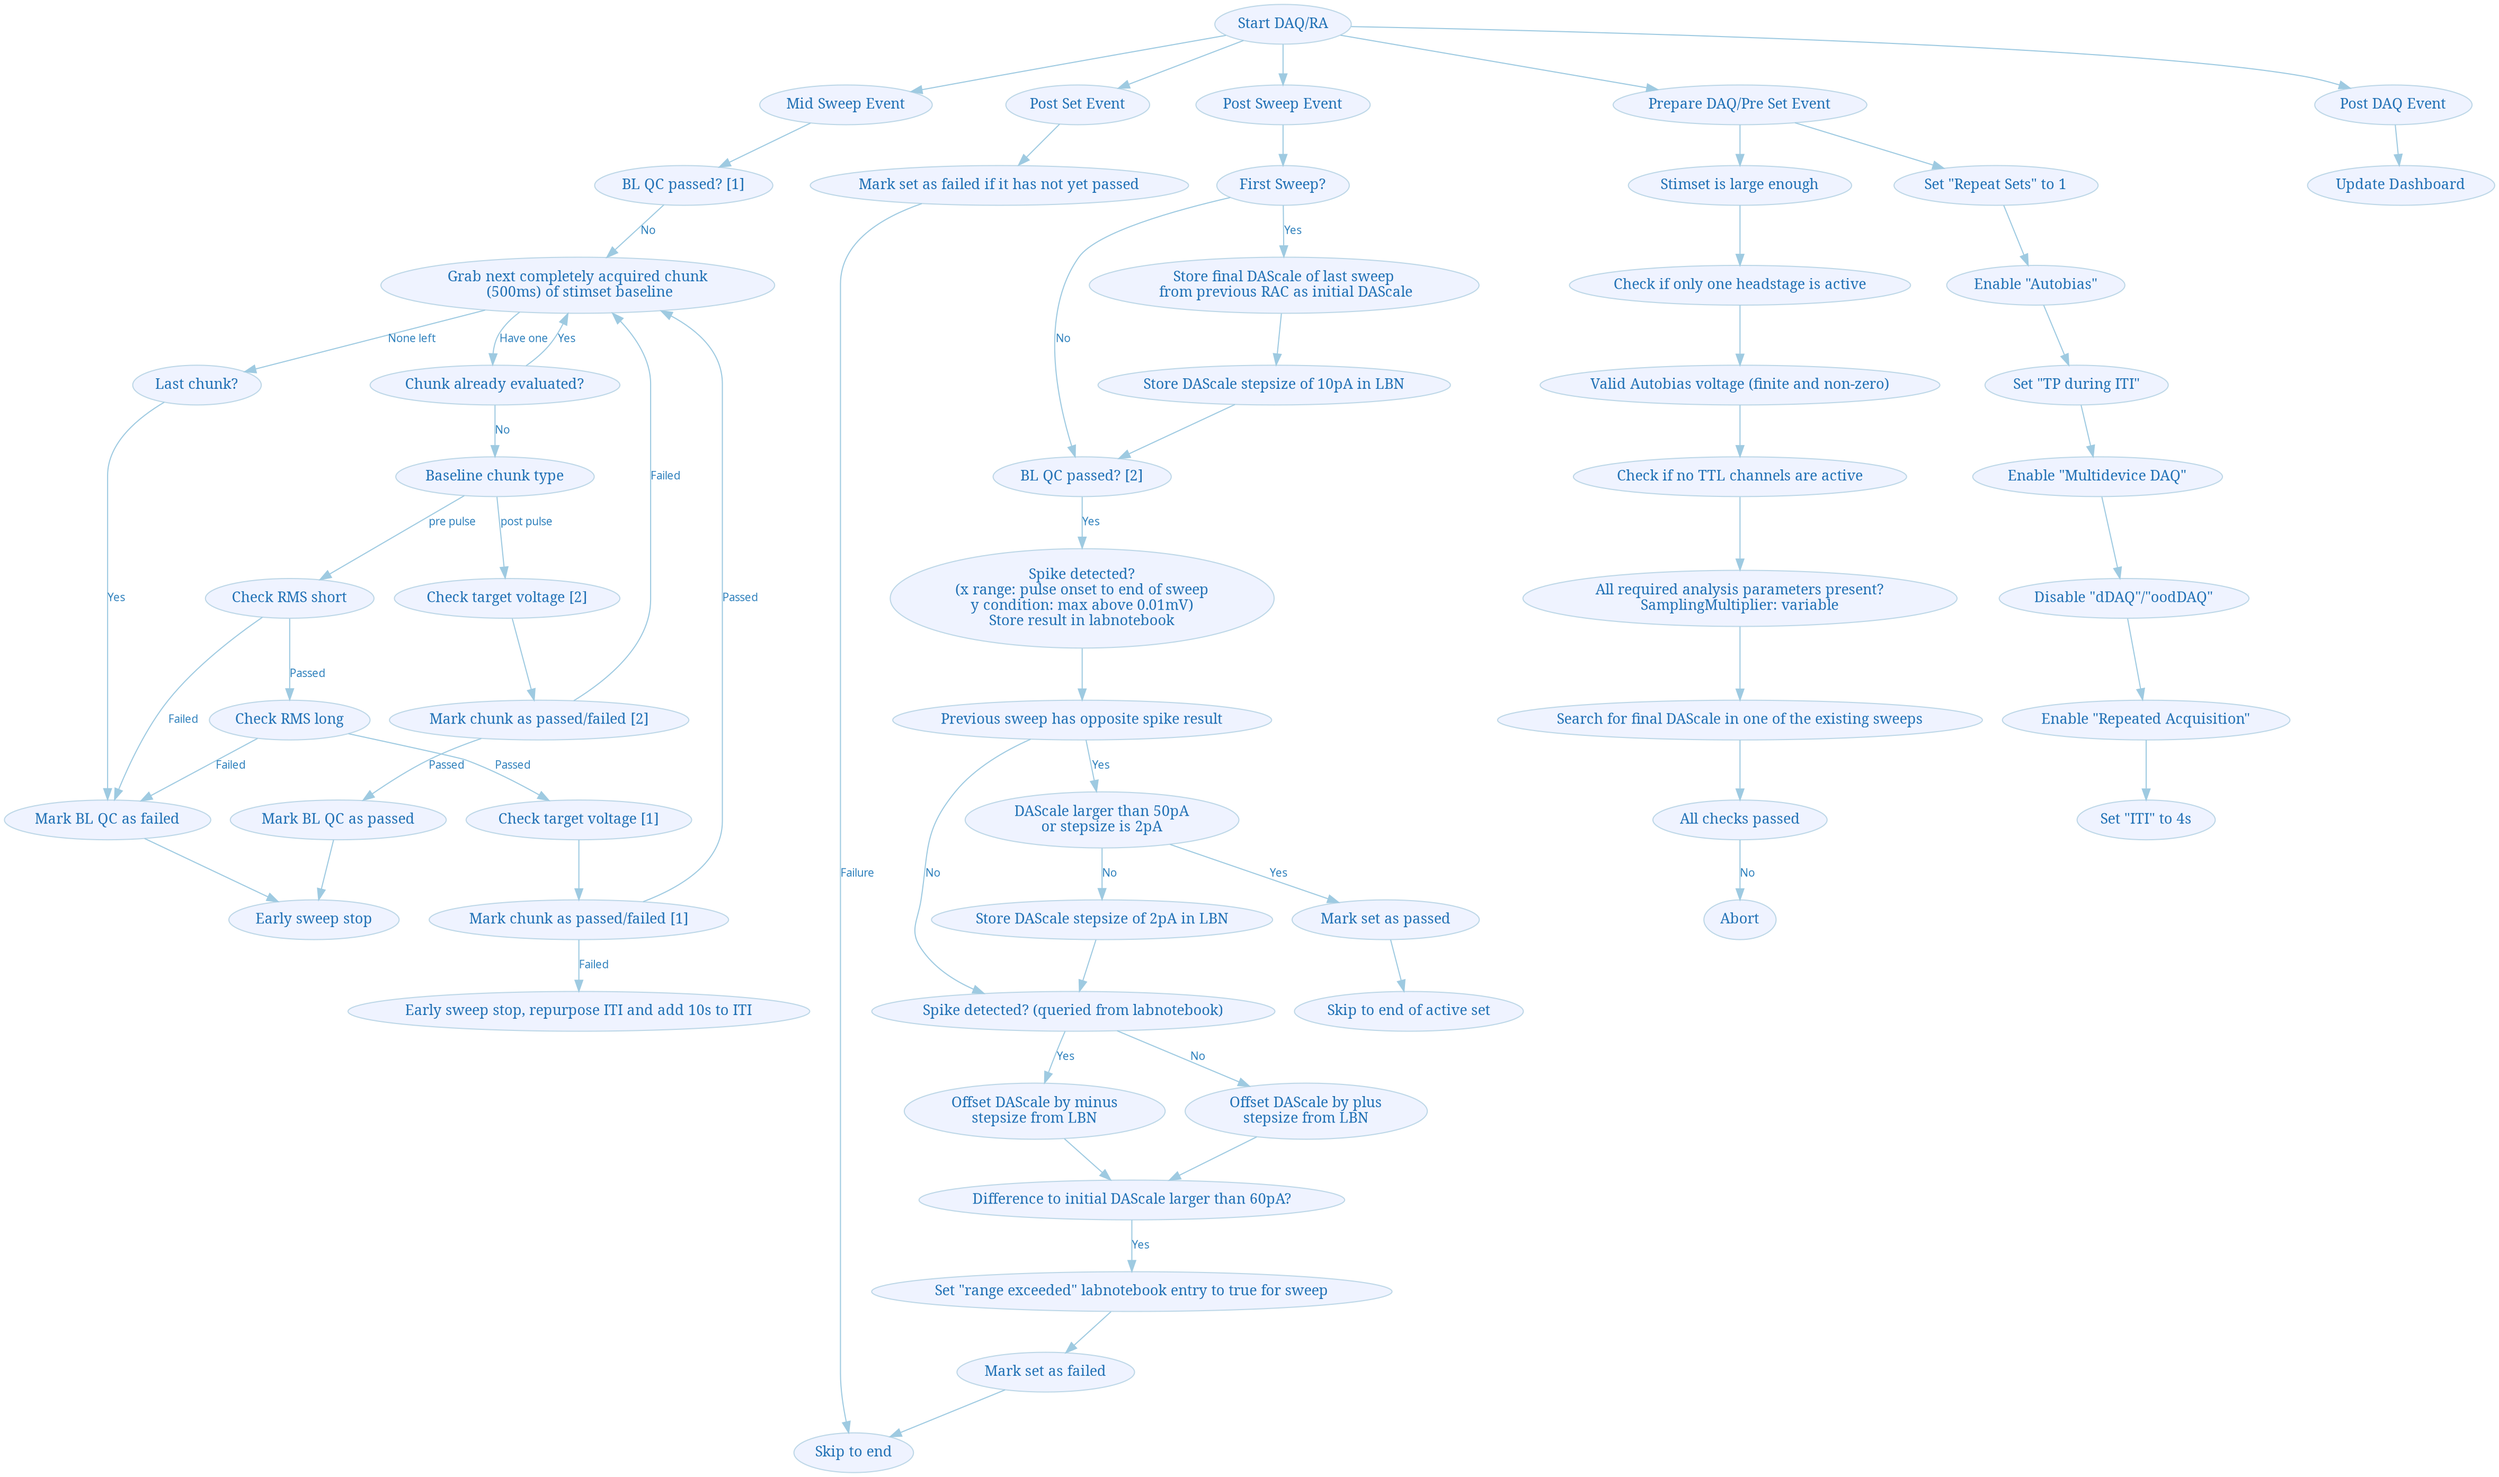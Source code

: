 digraph G {
    fontname="sans-serif";
    penwidth="0.1";
    ratio="0,01";
    center="true";
    compound="true";
    edge [comment="Wildcard edge",
          fontname="sans-serif",
          fontsize=10,
          colorscheme="blues3",
          color=2,
          fontcolor=3];
    node [fontname="serif",
          fontsize=13,
          fillcolor="1",
          colorscheme="blues4",
          color="2",
          fontcolor="4",
          style="filled"];
    "Start DAQ/RA";
    "Mid Sweep Event";
    "Post Set Event";
    "Post Sweep Event";
    "Prepare DAQ/Pre Set Event";
    "Post DAQ Event";
    "Start DAQ/RA" -> "Mid Sweep Event";
    "Start DAQ/RA" -> "Prepare DAQ/Pre Set Event";
    "Start DAQ/RA" -> "Post Set Event";
    "Start DAQ/RA" -> "Post Sweep Event";
    "Start DAQ/RA" -> "Post DAQ Event";
    subgraph cluster_preDAQ {
        color="invis";
        edge [comment="Wildcard node added automatic in EG."];
        node [comment="Wildcard node added automatic in EG."];
        "Abort";
        "Stimset is large enough";
        "Set \"TP during ITI\"";
        "Enable \"Autobias\"";
        "Enable \"Multidevice DAQ\"";
        "Disable \"dDAQ\"/\"oodDAQ\"";
        "Enable \"Repeated Acquisition\"";
        "Valid Autobias voltage (finite and non-zero)";
        "Check if no TTL channels are active";
        "Set \"TP during ITI\"";
        "Search for final DAScale in one of the existing sweeps";
        "Check if only one headstage is active";
        "All required analysis parameters present?\nSamplingMultiplier: variable";
        "Prepare DAQ/Pre Set Event" -> "Set \"Repeat Sets\" to 1";
        "Set \"Repeat Sets\" to 1" -> "Enable \"Autobias\"";
        "Enable \"Autobias\"" -> "Set \"TP during ITI\"";
        "Set \"TP during ITI\"" -> "Enable \"Multidevice DAQ\"";
        "Enable \"Multidevice DAQ\"" -> "Disable \"dDAQ\"/\"oodDAQ\"";
        "Disable \"dDAQ\"/\"oodDAQ\"" -> "Enable \"Repeated Acquisition\"";
        "Enable \"Repeated Acquisition\"" -> "Set \"ITI\" to 4s";
        "All checks passed";
        "Prepare DAQ/Pre Set Event" -> "Stimset is large enough";
        "Stimset is large enough" -> "Check if only one headstage is active";
        "Check if only one headstage is active" -> "Valid Autobias voltage (finite and non-zero)";
        "Valid Autobias voltage (finite and non-zero)" -> "Check if no TTL channels are active";
        "Check if no TTL channels are active" -> "All required analysis parameters present?\nSamplingMultiplier: variable";
        "All required analysis parameters present?\nSamplingMultiplier: variable" -> "Search for final DAScale in one of the existing sweeps";
        "Search for final DAScale in one of the existing sweeps" -> "All checks passed";
        "All checks passed" -> "Abort"  [label="No"];
    }

    "Post DAQ Event" -> "Update Dashboard";
    "Mark set as failed if it has not yet passed";
    "Post Set Event" -> "Mark set as failed if it has not yet passed";
    "BL QC passed? [2]";
    "Skip to end of active set";
    "Skip to end";
    "BL QC passed? [1]";
    "Mid Sweep Event" -> "BL QC passed? [1]";
    "Grab next completely acquired chunk\n (500ms) of stimset baseline";
    "BL QC passed? [1]" -> "Grab next completely acquired chunk\n (500ms) of stimset baseline"  [label="No"];
    "Baseline chunk type";
    "Chunk already evaluated?";
    "Grab next completely acquired chunk\n (500ms) of stimset baseline" -> "Chunk already evaluated?"  [label="Have one"];
    "Grab next completely acquired chunk\n (500ms) of stimset baseline" -> "Last chunk?"  [label="None left"];
    "Last chunk?" -> "Mark BL QC as failed"  [label="Yes"];
    "Chunk already evaluated?" -> "Grab next completely acquired chunk\n (500ms) of stimset baseline"  [label="Yes"];
    "Chunk already evaluated?" -> "Baseline chunk type"  [label="No"];
    "Check RMS short";
    "Check RMS long";
    "Check target voltage [1]";
    "Check target voltage [2]";
    "Baseline chunk type" -> "Check RMS short"  [label="pre pulse"];
    "Check RMS short" -> "Check RMS long"  [label="Passed"];
    "Check RMS short" -> "Mark BL QC as failed"  [label="Failed"];
    "Check RMS long" -> "Mark BL QC as failed"  [label="Failed"];
    "Check RMS long" -> "Check target voltage [1]"  [label="Passed"];
    "Mark chunk as passed/failed [1]";
    "Check target voltage [1]" -> "Mark chunk as passed/failed [1]";
    "Mark chunk as passed/failed [1]" -> "Grab next completely acquired chunk\n (500ms) of stimset baseline"  [label="Passed"];
    "Early sweep stop, repurpose ITI and add 10s to ITI";
    "Mark chunk as passed/failed [1]" -> "Early sweep stop, repurpose ITI and add 10s to ITI"  [label="Failed"];
    "Baseline chunk type" -> "Check target voltage [2]"  [label="post pulse"];
    "Check target voltage [2]" -> "Mark chunk as passed/failed [2]";
    "Mark chunk as passed/failed [2]" -> "Grab next completely acquired chunk\n (500ms) of stimset baseline"  [label="Failed"];
    "Mark chunk as passed/failed [2]" -> "Mark BL QC as passed"  [label="Passed"];
    "Set \"ITI\" to 4s";
    "First Sweep?";
    "First Sweep?" -> "Store final DAScale of last sweep\n from previous RAC as initial DAScale"  [label="Yes"];
    "Post Sweep Event" -> "First Sweep?";
    "BL QC passed? [2]" -> "Spike detected?\n(x range: pulse onset to end of sweep\ny condition: max above 0.01mV)\nStore result in labnotebook"  [label="Yes"];
    "Spike detected?\n(x range: pulse onset to end of sweep\ny condition: max above 0.01mV)\nStore result in labnotebook" -> "Previous sweep has opposite spike result";
    "Previous sweep has opposite spike result" -> "DAScale larger than 50pA\nor stepsize is 2pA"  [label="Yes"];
    "DAScale larger than 50pA\nor stepsize is 2pA" -> "Mark set as passed"  [label="Yes"];
    "DAScale larger than 50pA\nor stepsize is 2pA" -> "Store DAScale stepsize of 2pA in LBN"  [label="No"];
    "Store DAScale stepsize of 2pA in LBN" -> "Spike detected? (queried from labnotebook)";
    "Mark set as passed" -> "Skip to end of active set";
    "Previous sweep has opposite spike result" -> "Spike detected? (queried from labnotebook)"  [label="No"];
    "Spike detected? (queried from labnotebook)" -> "Offset DAScale by minus\nstepsize from LBN"  [label="Yes"];
    "Offset DAScale by minus\nstepsize from LBN" -> "Difference to initial DAScale larger than 60pA?";
    "Spike detected? (queried from labnotebook)" -> "Offset DAScale by plus\nstepsize from LBN"  [label="No"];
    "Offset DAScale by plus\nstepsize from LBN" -> "Difference to initial DAScale larger than 60pA?";
    "Mark set as failed" -> "Skip to end";
    "Store DAScale stepsize of 10pA in LBN";
    "Store final DAScale of last sweep\n from previous RAC as initial DAScale" -> "Store DAScale stepsize of 10pA in LBN";
    "Store DAScale stepsize of 10pA in LBN" -> "BL QC passed? [2]";
    "Set \"Repeat Sets\" to 1";
    "Early sweep stop";
    "Mark BL QC as passed" -> "Early sweep stop";
    "Mark BL QC as failed" -> "Early sweep stop";
    "Set \"range exceeded\" labnotebook entry to true for sweep";
    "Difference to initial DAScale larger than 60pA?" -> "Set \"range exceeded\" labnotebook entry to true for sweep"  [label="Yes"];
    "Set \"range exceeded\" labnotebook entry to true for sweep" -> "Mark set as failed";
    "Mark set as failed if it has not yet passed" -> "Skip to end"  [label="Failure"];
    "First Sweep?" -> "BL QC passed? [2]"  [label="No"];
}
